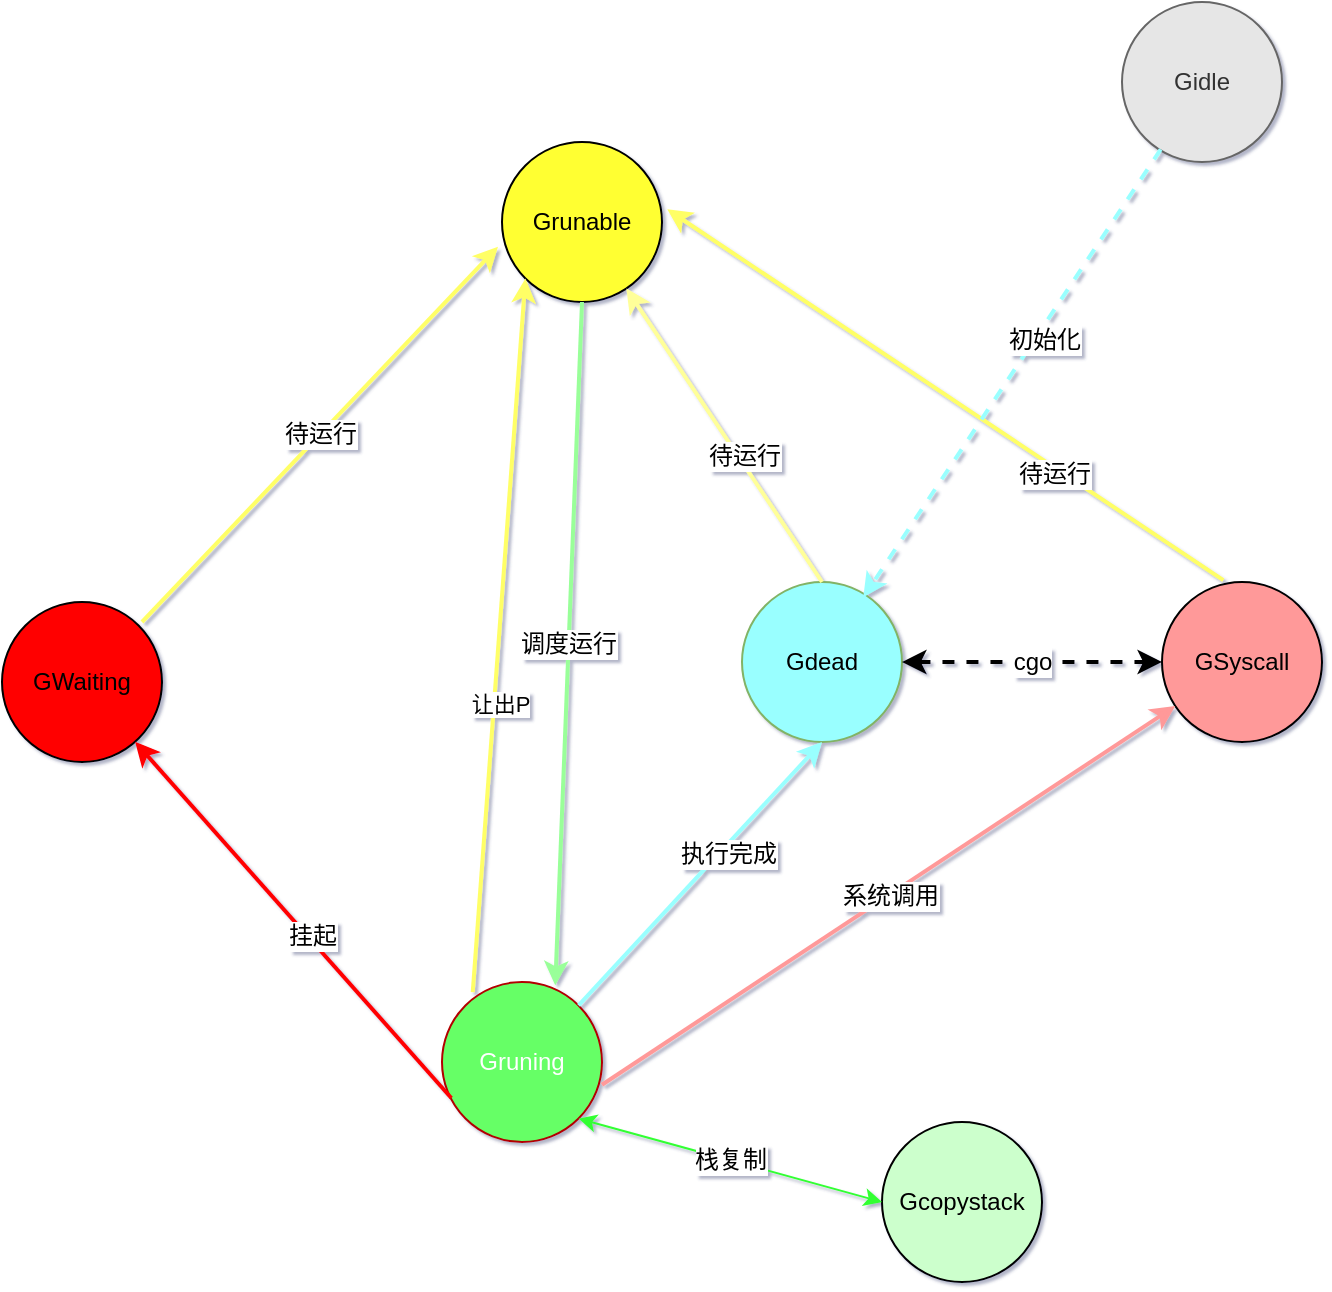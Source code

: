 <mxfile version="13.0.3" type="device" pages="3"><diagram id="1-qBCUY_ezAh83dVWKXJ" name="G状态流转"><mxGraphModel dx="1022" dy="1663" grid="1" gridSize="10" guides="1" tooltips="1" connect="1" arrows="1" fold="1" page="1" pageScale="1" pageWidth="827" pageHeight="1169" background="none" math="0" shadow="1"><root><mxCell id="0"/><mxCell id="1" parent="0"/><mxCell id="p8SKXgijg392FyBHJRhH-1" value="Gidle" style="ellipse;whiteSpace=wrap;html=1;aspect=fixed;fillColor=#E6E6E6;strokeColor=#666666;fontColor=#333333;fontSize=12;" parent="1" vertex="1"><mxGeometry x="660" y="-180" width="80" height="80" as="geometry"/></mxCell><mxCell id="p8SKXgijg392FyBHJRhH-2" value="Gdead" style="ellipse;whiteSpace=wrap;html=1;aspect=fixed;fillColor=#99FFFF;strokeColor=#82b366;fontSize=12;" parent="1" vertex="1"><mxGeometry x="470" y="110" width="80" height="80" as="geometry"/></mxCell><mxCell id="p8SKXgijg392FyBHJRhH-3" value="Grunable" style="ellipse;whiteSpace=wrap;html=1;aspect=fixed;fillColor=#FFFF33;fontSize=12;" parent="1" vertex="1"><mxGeometry x="350" y="-110" width="80" height="80" as="geometry"/></mxCell><mxCell id="p8SKXgijg392FyBHJRhH-4" value="Gruning" style="ellipse;whiteSpace=wrap;html=1;aspect=fixed;fillColor=#66FF66;strokeColor=#B20000;fontColor=#ffffff;fontSize=12;" parent="1" vertex="1"><mxGeometry x="320" y="310" width="80" height="80" as="geometry"/></mxCell><mxCell id="p8SKXgijg392FyBHJRhH-5" value="GSyscall" style="ellipse;whiteSpace=wrap;html=1;aspect=fixed;fillColor=#FF9999;fontSize=12;" parent="1" vertex="1"><mxGeometry x="680" y="110" width="80" height="80" as="geometry"/></mxCell><mxCell id="p8SKXgijg392FyBHJRhH-6" value="GWaiting" style="ellipse;whiteSpace=wrap;html=1;aspect=fixed;fillColor=#FF0000;fontSize=12;" parent="1" vertex="1"><mxGeometry x="100" y="120" width="80" height="80" as="geometry"/></mxCell><mxCell id="p8SKXgijg392FyBHJRhH-7" value="Gcopystack" style="ellipse;whiteSpace=wrap;html=1;aspect=fixed;fillColor=#CCFFCC;fontSize=12;" parent="1" vertex="1"><mxGeometry x="540" y="380" width="80" height="80" as="geometry"/></mxCell><mxCell id="p8SKXgijg392FyBHJRhH-9" value="挂起" style="endArrow=classic;html=1;exitX=0.058;exitY=0.725;exitDx=0;exitDy=0;exitPerimeter=0;strokeColor=#FF0000;strokeWidth=2;jumpSize=11;fontSize=12;" parent="1" source="p8SKXgijg392FyBHJRhH-4" target="p8SKXgijg392FyBHJRhH-6" edge="1"><mxGeometry x="-0.104" y="-2" width="50" height="50" relative="1" as="geometry"><mxPoint x="360" y="290" as="sourcePoint"/><mxPoint x="330" y="240" as="targetPoint"/><mxPoint as="offset"/></mxGeometry></mxCell><mxCell id="p8SKXgijg392FyBHJRhH-15" value="系统调用" style="endArrow=classic;html=1;exitX=1;exitY=0.642;exitDx=0;exitDy=0;exitPerimeter=0;strokeWidth=2;strokeColor=#FF9999;fontSize=12;" parent="1" source="p8SKXgijg392FyBHJRhH-4" target="p8SKXgijg392FyBHJRhH-5" edge="1"><mxGeometry width="50" height="50" relative="1" as="geometry"><mxPoint x="460" y="290" as="sourcePoint"/><mxPoint x="510" y="240" as="targetPoint"/></mxGeometry></mxCell><mxCell id="p8SKXgijg392FyBHJRhH-18" value="栈复制" style="endArrow=classic;startArrow=classic;html=1;entryX=0;entryY=0.5;entryDx=0;entryDy=0;exitX=1;exitY=1;exitDx=0;exitDy=0;strokeColor=#33FF33;fontSize=12;" parent="1" source="p8SKXgijg392FyBHJRhH-4" target="p8SKXgijg392FyBHJRhH-7" edge="1"><mxGeometry width="50" height="50" relative="1" as="geometry"><mxPoint x="370" y="280" as="sourcePoint"/><mxPoint x="420" y="230" as="targetPoint"/></mxGeometry></mxCell><mxCell id="p8SKXgijg392FyBHJRhH-25" value="待运行" style="endArrow=classic;html=1;strokeColor=#FFFF66;strokeWidth=2;fontSize=12;entryX=-0.025;entryY=0.654;entryDx=0;entryDy=0;entryPerimeter=0;" parent="1" target="p8SKXgijg392FyBHJRhH-3" edge="1"><mxGeometry width="50" height="50" relative="1" as="geometry"><mxPoint x="170" y="130" as="sourcePoint"/><mxPoint x="220" y="80" as="targetPoint"/></mxGeometry></mxCell><mxCell id="p8SKXgijg392FyBHJRhH-26" value="" style="endArrow=classic;html=1;strokeColor=#FFFF66;strokeWidth=2;fontSize=12;entryX=1.033;entryY=0.421;entryDx=0;entryDy=0;entryPerimeter=0;exitX=0.383;exitY=-0.012;exitDx=0;exitDy=0;exitPerimeter=0;" parent="1" source="p8SKXgijg392FyBHJRhH-5" target="p8SKXgijg392FyBHJRhH-3" edge="1"><mxGeometry width="50" height="50" relative="1" as="geometry"><mxPoint x="490" y="70" as="sourcePoint"/><mxPoint x="540" y="20" as="targetPoint"/></mxGeometry></mxCell><mxCell id="p8SKXgijg392FyBHJRhH-39" value="待运行" style="edgeLabel;html=1;align=center;verticalAlign=middle;resizable=0;points=[];fontSize=12;" parent="p8SKXgijg392FyBHJRhH-26" vertex="1" connectable="0"><mxGeometry x="-0.401" y="3" relative="1" as="geometry"><mxPoint as="offset"/></mxGeometry></mxCell><mxCell id="p8SKXgijg392FyBHJRhH-27" value="" style="endArrow=classic;html=1;strokeColor=#99FFFF;strokeWidth=2;fontSize=12;entryX=0.5;entryY=1;entryDx=0;entryDy=0;exitX=1;exitY=0;exitDx=0;exitDy=0;" parent="1" source="p8SKXgijg392FyBHJRhH-4" target="p8SKXgijg392FyBHJRhH-2" edge="1"><mxGeometry width="50" height="50" relative="1" as="geometry"><mxPoint x="420" y="300" as="sourcePoint"/><mxPoint x="470" y="250" as="targetPoint"/></mxGeometry></mxCell><mxCell id="p8SKXgijg392FyBHJRhH-37" value="执行完成" style="edgeLabel;html=1;align=center;verticalAlign=middle;resizable=0;points=[];fontSize=12;" parent="p8SKXgijg392FyBHJRhH-27" vertex="1" connectable="0"><mxGeometry x="0.184" y="-3" relative="1" as="geometry"><mxPoint as="offset"/></mxGeometry></mxCell><mxCell id="p8SKXgijg392FyBHJRhH-28" value="" style="endArrow=classic;html=1;strokeColor=#FFFF99;strokeWidth=2;fontSize=12;exitX=0.5;exitY=0;exitDx=0;exitDy=0;" parent="1" source="p8SKXgijg392FyBHJRhH-2" target="p8SKXgijg392FyBHJRhH-3" edge="1"><mxGeometry width="50" height="50" relative="1" as="geometry"><mxPoint x="370" y="180" as="sourcePoint"/><mxPoint x="420" y="130" as="targetPoint"/></mxGeometry></mxCell><mxCell id="p8SKXgijg392FyBHJRhH-36" value="待运行" style="edgeLabel;html=1;align=center;verticalAlign=middle;resizable=0;points=[];fontSize=12;" parent="p8SKXgijg392FyBHJRhH-28" vertex="1" connectable="0"><mxGeometry x="-0.153" y="-2" relative="1" as="geometry"><mxPoint as="offset"/></mxGeometry></mxCell><mxCell id="p8SKXgijg392FyBHJRhH-29" value="调度运行" style="endArrow=classic;html=1;strokeColor=#99FF99;strokeWidth=2;fontSize=12;exitX=0.5;exitY=1;exitDx=0;exitDy=0;entryX=0.708;entryY=0.021;entryDx=0;entryDy=0;entryPerimeter=0;" parent="1" source="p8SKXgijg392FyBHJRhH-3" target="p8SKXgijg392FyBHJRhH-4" edge="1"><mxGeometry width="50" height="50" relative="1" as="geometry"><mxPoint x="370" y="180" as="sourcePoint"/><mxPoint x="420" y="130" as="targetPoint"/></mxGeometry></mxCell><mxCell id="p8SKXgijg392FyBHJRhH-31" value="cgo" style="endArrow=classic;startArrow=classic;html=1;strokeColor=#000000;strokeWidth=2;fontSize=12;exitX=1;exitY=0.5;exitDx=0;exitDy=0;entryX=0;entryY=0.5;entryDx=0;entryDy=0;dashed=1;" parent="1" source="p8SKXgijg392FyBHJRhH-2" target="p8SKXgijg392FyBHJRhH-5" edge="1"><mxGeometry width="50" height="50" relative="1" as="geometry"><mxPoint x="560" y="200" as="sourcePoint"/><mxPoint x="610" y="150" as="targetPoint"/></mxGeometry></mxCell><mxCell id="p8SKXgijg392FyBHJRhH-32" value="" style="endArrow=classic;html=1;dashed=1;strokeColor=#99FFFF;strokeWidth=2;fontSize=12;entryX=0.758;entryY=0.096;entryDx=0;entryDy=0;entryPerimeter=0;exitX=0.242;exitY=0.921;exitDx=0;exitDy=0;exitPerimeter=0;" parent="1" source="p8SKXgijg392FyBHJRhH-1" target="p8SKXgijg392FyBHJRhH-2" edge="1"><mxGeometry width="50" height="50" relative="1" as="geometry"><mxPoint x="685" y="-110" as="sourcePoint"/><mxPoint x="470" y="-10" as="targetPoint"/></mxGeometry></mxCell><mxCell id="p8SKXgijg392FyBHJRhH-35" value="初始化" style="edgeLabel;html=1;align=center;verticalAlign=middle;resizable=0;points=[];fontSize=12;" parent="p8SKXgijg392FyBHJRhH-32" vertex="1" connectable="0"><mxGeometry x="-0.163" y="3" relative="1" as="geometry"><mxPoint x="1" as="offset"/></mxGeometry></mxCell><mxCell id="dpb0F4aOlrGfbwt8IXAK-3" value="" style="endArrow=classic;html=1;entryX=0;entryY=1;entryDx=0;entryDy=0;exitX=0.192;exitY=0.063;exitDx=0;exitDy=0;exitPerimeter=0;strokeWidth=2;strokeColor=#FFFF66;" edge="1" parent="1" source="p8SKXgijg392FyBHJRhH-4" target="p8SKXgijg392FyBHJRhH-3"><mxGeometry width="50" height="50" relative="1" as="geometry"><mxPoint x="290" y="200" as="sourcePoint"/><mxPoint x="340" y="150" as="targetPoint"/></mxGeometry></mxCell><mxCell id="dpb0F4aOlrGfbwt8IXAK-4" value="让出P" style="edgeLabel;html=1;align=center;verticalAlign=middle;resizable=0;points=[];" vertex="1" connectable="0" parent="dpb0F4aOlrGfbwt8IXAK-3"><mxGeometry x="-0.191" y="-3" relative="1" as="geometry"><mxPoint as="offset"/></mxGeometry></mxCell></root></mxGraphModel></diagram><diagram id="ruDWOkNIuNECKBRXCk7A" name="P状态流转"><mxGraphModel dx="782" dy="494" grid="1" gridSize="10" guides="1" tooltips="1" connect="1" arrows="1" fold="1" page="1" pageScale="1" pageWidth="827" pageHeight="1169" math="0" shadow="0"><root><mxCell id="DNPvB-IfTT_ZSFzSXYzs-0"/><mxCell id="DNPvB-IfTT_ZSFzSXYzs-1" parent="DNPvB-IfTT_ZSFzSXYzs-0"/><mxCell id="BSdwwLch32kQcu41piK5-0" value="Pidle" style="ellipse;whiteSpace=wrap;html=1;aspect=fixed;strokeWidth=2;fillColor=#f9f7ed;strokeColor=#36393d;" vertex="1" parent="DNPvB-IfTT_ZSFzSXYzs-1"><mxGeometry x="190" y="100" width="80" height="80" as="geometry"/></mxCell><mxCell id="BSdwwLch32kQcu41piK5-1" value="Pruning" style="ellipse;whiteSpace=wrap;html=1;aspect=fixed;strokeWidth=2;gradientColor=#97d077;fillColor=#d5e8d4;strokeColor=#82b366;" vertex="1" parent="DNPvB-IfTT_ZSFzSXYzs-1"><mxGeometry x="370" y="410" width="80" height="80" as="geometry"/></mxCell><mxCell id="BSdwwLch32kQcu41piK5-2" value="Psyscall" style="ellipse;whiteSpace=wrap;html=1;aspect=fixed;strokeWidth=2;gradientColor=#ffd966;fillColor=#fff2cc;strokeColor=#d6b656;" vertex="1" parent="DNPvB-IfTT_ZSFzSXYzs-1"><mxGeometry x="590" y="130" width="80" height="80" as="geometry"/></mxCell><mxCell id="BSdwwLch32kQcu41piK5-3" value="Pgcstop" style="ellipse;whiteSpace=wrap;html=1;aspect=fixed;strokeWidth=2;gradientColor=#b3b3b3;fillColor=#f5f5f5;strokeColor=#666666;" vertex="1" parent="DNPvB-IfTT_ZSFzSXYzs-1"><mxGeometry x="380" y="210" width="80" height="80" as="geometry"/></mxCell><mxCell id="BSdwwLch32kQcu41piK5-4" value="Pdead" style="ellipse;whiteSpace=wrap;html=1;aspect=fixed;strokeWidth=2;fillColor=#999999;" vertex="1" parent="DNPvB-IfTT_ZSFzSXYzs-1"><mxGeometry x="90" y="340" width="80" height="80" as="geometry"/></mxCell><mxCell id="RU0xn7mGcwGluMi044_I-1" value="" style="endArrow=classic;html=1;strokeColor=#4D4D4D;strokeWidth=2;entryX=0.283;entryY=0.058;entryDx=0;entryDy=0;entryPerimeter=0;exitX=0.808;exitY=0.958;exitDx=0;exitDy=0;exitPerimeter=0;" edge="1" parent="DNPvB-IfTT_ZSFzSXYzs-1" source="BSdwwLch32kQcu41piK5-0" target="BSdwwLch32kQcu41piK5-1"><mxGeometry width="50" height="50" relative="1" as="geometry"><mxPoint x="247" y="170" as="sourcePoint"/><mxPoint x="270" y="270" as="targetPoint"/></mxGeometry></mxCell><mxCell id="RU0xn7mGcwGluMi044_I-2" value="绑定P和M" style="edgeLabel;html=1;align=center;verticalAlign=middle;resizable=0;points=[];" vertex="1" connectable="0" parent="RU0xn7mGcwGluMi044_I-1"><mxGeometry x="-0.122" y="1" relative="1" as="geometry"><mxPoint as="offset"/></mxGeometry></mxCell><mxCell id="RU0xn7mGcwGluMi044_I-3" value="" style="endArrow=classic;html=1;strokeColor=#4D4D4D;strokeWidth=2;entryX=0;entryY=1;entryDx=0;entryDy=0;exitX=0;exitY=0.625;exitDx=0;exitDy=0;exitPerimeter=0;" edge="1" parent="DNPvB-IfTT_ZSFzSXYzs-1" source="BSdwwLch32kQcu41piK5-1" target="BSdwwLch32kQcu41piK5-0"><mxGeometry width="50" height="50" relative="1" as="geometry"><mxPoint x="170" y="400" as="sourcePoint"/><mxPoint x="220" y="350" as="targetPoint"/></mxGeometry></mxCell><mxCell id="RU0xn7mGcwGluMi044_I-4" value="解除绑定/抢占" style="edgeLabel;html=1;align=center;verticalAlign=middle;resizable=0;points=[];" vertex="1" connectable="0" parent="RU0xn7mGcwGluMi044_I-3"><mxGeometry x="-0.188" y="-2" relative="1" as="geometry"><mxPoint as="offset"/></mxGeometry></mxCell><mxCell id="RU0xn7mGcwGluMi044_I-5" value="系统调用" style="endArrow=classic;html=1;strokeColor=#4D4D4D;strokeWidth=2;entryX=0;entryY=1;entryDx=0;entryDy=0;exitX=0.733;exitY=0.075;exitDx=0;exitDy=0;exitPerimeter=0;" edge="1" parent="DNPvB-IfTT_ZSFzSXYzs-1" source="BSdwwLch32kQcu41piK5-1" target="BSdwwLch32kQcu41piK5-2"><mxGeometry width="50" height="50" relative="1" as="geometry"><mxPoint x="440" y="430" as="sourcePoint"/><mxPoint x="490" y="380" as="targetPoint"/></mxGeometry></mxCell><mxCell id="RU0xn7mGcwGluMi044_I-6" value="" style="endArrow=classic;html=1;strokeColor=#4D4D4D;strokeWidth=2;entryX=1.033;entryY=0.392;entryDx=0;entryDy=0;entryPerimeter=0;exitX=1;exitY=1;exitDx=0;exitDy=0;" edge="1" parent="DNPvB-IfTT_ZSFzSXYzs-1" source="BSdwwLch32kQcu41piK5-2" target="BSdwwLch32kQcu41piK5-1"><mxGeometry width="50" height="50" relative="1" as="geometry"><mxPoint x="653" y="200" as="sourcePoint"/><mxPoint x="460" y="460" as="targetPoint"/></mxGeometry></mxCell><mxCell id="RU0xn7mGcwGluMi044_I-7" value="退出系统调用" style="edgeLabel;html=1;align=center;verticalAlign=middle;resizable=0;points=[];" vertex="1" connectable="0" parent="RU0xn7mGcwGluMi044_I-6"><mxGeometry x="-0.443" y="-1" relative="1" as="geometry"><mxPoint as="offset"/></mxGeometry></mxCell><mxCell id="RU0xn7mGcwGluMi044_I-8" value="" style="endArrow=classic;html=1;strokeColor=#4D4D4D;strokeWidth=2;entryX=1;entryY=0;entryDx=0;entryDy=0;exitX=0.375;exitY=0;exitDx=0;exitDy=0;exitPerimeter=0;" edge="1" parent="DNPvB-IfTT_ZSFzSXYzs-1" source="BSdwwLch32kQcu41piK5-2" target="BSdwwLch32kQcu41piK5-0"><mxGeometry width="50" height="50" relative="1" as="geometry"><mxPoint x="420" y="130" as="sourcePoint"/><mxPoint x="470" y="80" as="targetPoint"/></mxGeometry></mxCell><mxCell id="RU0xn7mGcwGluMi044_I-9" value="抢占" style="edgeLabel;html=1;align=center;verticalAlign=middle;resizable=0;points=[];" vertex="1" connectable="0" parent="RU0xn7mGcwGluMi044_I-8"><mxGeometry x="0.058" y="-2" relative="1" as="geometry"><mxPoint as="offset"/></mxGeometry></mxCell><mxCell id="RU0xn7mGcwGluMi044_I-12" value="GC" style="endArrow=classic;html=1;strokeColor=#4D4D4D;strokeWidth=2;entryX=1;entryY=0;entryDx=0;entryDy=0;exitX=0;exitY=0.5;exitDx=0;exitDy=0;" edge="1" parent="DNPvB-IfTT_ZSFzSXYzs-1" source="BSdwwLch32kQcu41piK5-2" target="BSdwwLch32kQcu41piK5-3"><mxGeometry width="50" height="50" relative="1" as="geometry"><mxPoint x="480" y="220" as="sourcePoint"/><mxPoint x="530" y="170" as="targetPoint"/></mxGeometry></mxCell><mxCell id="RU0xn7mGcwGluMi044_I-13" value="" style="endArrow=classic;html=1;strokeColor=#4D4D4D;strokeWidth=2;exitX=0.975;exitY=0.342;exitDx=0;exitDy=0;entryX=0.5;entryY=0;entryDx=0;entryDy=0;exitPerimeter=0;" edge="1" parent="DNPvB-IfTT_ZSFzSXYzs-1" source="BSdwwLch32kQcu41piK5-0" target="BSdwwLch32kQcu41piK5-3"><mxGeometry width="50" height="50" relative="1" as="geometry"><mxPoint x="340" y="190" as="sourcePoint"/><mxPoint x="390" y="140" as="targetPoint"/></mxGeometry></mxCell><mxCell id="RU0xn7mGcwGluMi044_I-15" value="GC" style="edgeLabel;html=1;align=center;verticalAlign=middle;resizable=0;points=[];" vertex="1" connectable="0" parent="RU0xn7mGcwGluMi044_I-13"><mxGeometry x="-0.388" y="5" relative="1" as="geometry"><mxPoint as="offset"/></mxGeometry></mxCell><mxCell id="RU0xn7mGcwGluMi044_I-16" value="" style="endArrow=classic;html=1;strokeColor=#4D4D4D;strokeWidth=2;entryX=0;entryY=1;entryDx=0;entryDy=0;exitX=0.392;exitY=-0.033;exitDx=0;exitDy=0;exitPerimeter=0;" edge="1" parent="DNPvB-IfTT_ZSFzSXYzs-1" source="BSdwwLch32kQcu41piK5-1" target="BSdwwLch32kQcu41piK5-3"><mxGeometry width="50" height="50" relative="1" as="geometry"><mxPoint x="410" y="400" as="sourcePoint"/><mxPoint x="450" y="330" as="targetPoint"/></mxGeometry></mxCell><mxCell id="RU0xn7mGcwGluMi044_I-17" value="GC" style="edgeLabel;html=1;align=center;verticalAlign=middle;resizable=0;points=[];" vertex="1" connectable="0" parent="RU0xn7mGcwGluMi044_I-16"><mxGeometry x="0.235" y="3" relative="1" as="geometry"><mxPoint x="1" as="offset"/></mxGeometry></mxCell><mxCell id="RU0xn7mGcwGluMi044_I-18" value="" style="endArrow=classic;html=1;strokeColor=#4D4D4D;strokeWidth=2;exitX=1.008;exitY=0.7;exitDx=0;exitDy=0;exitPerimeter=0;" edge="1" parent="DNPvB-IfTT_ZSFzSXYzs-1" source="BSdwwLch32kQcu41piK5-3"><mxGeometry width="50" height="50" relative="1" as="geometry"><mxPoint x="430" y="370" as="sourcePoint"/><mxPoint x="419" y="409" as="targetPoint"/></mxGeometry></mxCell><mxCell id="RU0xn7mGcwGluMi044_I-19" value="GC结束" style="edgeLabel;html=1;align=center;verticalAlign=middle;resizable=0;points=[];" vertex="1" connectable="0" parent="RU0xn7mGcwGluMi044_I-18"><mxGeometry x="-0.157" y="-3" relative="1" as="geometry"><mxPoint as="offset"/></mxGeometry></mxCell><mxCell id="RU0xn7mGcwGluMi044_I-20" value="收缩P的数量" style="endArrow=classic;html=1;strokeColor=#4D4D4D;strokeWidth=2;entryX=0.275;entryY=0.025;entryDx=0;entryDy=0;entryPerimeter=0;" edge="1" parent="DNPvB-IfTT_ZSFzSXYzs-1" target="BSdwwLch32kQcu41piK5-4"><mxGeometry width="50" height="50" relative="1" as="geometry"><mxPoint x="80" y="250" as="sourcePoint"/><mxPoint x="130" y="220" as="targetPoint"/></mxGeometry></mxCell><mxCell id="4DxGJYeEF2AgyVe65qwm-1" value="" style="endArrow=classic;html=1;strokeColor=#4D4D4D;strokeWidth=2;exitX=0;exitY=0.408;exitDx=0;exitDy=0;exitPerimeter=0;" edge="1" parent="DNPvB-IfTT_ZSFzSXYzs-1" source="BSdwwLch32kQcu41piK5-3"><mxGeometry width="50" height="50" relative="1" as="geometry"><mxPoint x="310" y="240" as="sourcePoint"/><mxPoint x="260" y="155" as="targetPoint"/></mxGeometry></mxCell><mxCell id="4DxGJYeEF2AgyVe65qwm-2" value="调整P" style="edgeLabel;html=1;align=center;verticalAlign=middle;resizable=0;points=[];" vertex="1" connectable="0" parent="4DxGJYeEF2AgyVe65qwm-1"><mxGeometry x="-0.372" y="-1" relative="1" as="geometry"><mxPoint y="1" as="offset"/></mxGeometry></mxCell></root></mxGraphModel></diagram><diagram id="jEuu_RER3DTwzZg7TMZB" name="M状态流转"><mxGraphModel dx="782" dy="494" grid="1" gridSize="10" guides="1" tooltips="1" connect="1" arrows="1" fold="1" page="1" pageScale="1" pageWidth="827" pageHeight="1169" math="0" shadow="0"><root><mxCell id="dSLOshmMkmuLHXceI_AU-0"/><mxCell id="dSLOshmMkmuLHXceI_AU-1" parent="dSLOshmMkmuLHXceI_AU-0"/><mxCell id="8WslB8mK5hFZxuFxonwn-0" value="挂起" style="ellipse;whiteSpace=wrap;html=1;aspect=fixed;strokeWidth=2;fillColor=#f5f5f5;fontSize=13;gradientColor=#b3b3b3;strokeColor=#666666;" vertex="1" parent="dSLOshmMkmuLHXceI_AU-1"><mxGeometry x="500" y="200" width="80" height="80" as="geometry"/></mxCell><mxCell id="8WslB8mK5hFZxuFxonwn-1" value="运行" style="ellipse;whiteSpace=wrap;html=1;aspect=fixed;strokeWidth=2;fillColor=#d5e8d4;fontSize=13;strokeColor=#82b366;" vertex="1" parent="dSLOshmMkmuLHXceI_AU-1"><mxGeometry x="140" y="200" width="80" height="80" as="geometry"/></mxCell><mxCell id="8WslB8mK5hFZxuFxonwn-2" value="" style="endArrow=classic;html=1;strokeColor=#4D4D4D;strokeWidth=2;exitX=1;exitY=0;exitDx=0;exitDy=0;entryX=0;entryY=0;entryDx=0;entryDy=0;fontSize=13;" edge="1" parent="dSLOshmMkmuLHXceI_AU-1" source="8WslB8mK5hFZxuFxonwn-1" target="8WslB8mK5hFZxuFxonwn-0"><mxGeometry width="50" height="50" relative="1" as="geometry"><mxPoint x="370" y="280" as="sourcePoint"/><mxPoint x="420" y="230" as="targetPoint"/></mxGeometry></mxCell><mxCell id="8WslB8mK5hFZxuFxonwn-4" value="获取不到可运行的G/GC" style="edgeLabel;html=1;align=center;verticalAlign=middle;resizable=0;points=[];fontSize=13;" vertex="1" connectable="0" parent="8WslB8mK5hFZxuFxonwn-2"><mxGeometry x="-0.159" y="2" relative="1" as="geometry"><mxPoint as="offset"/></mxGeometry></mxCell><mxCell id="8WslB8mK5hFZxuFxonwn-3" value="" style="endArrow=classic;html=1;strokeColor=#4D4D4D;strokeWidth=2;entryX=1;entryY=1;entryDx=0;entryDy=0;exitX=0;exitY=1;exitDx=0;exitDy=0;fontSize=13;" edge="1" parent="dSLOshmMkmuLHXceI_AU-1" source="8WslB8mK5hFZxuFxonwn-0" target="8WslB8mK5hFZxuFxonwn-1"><mxGeometry width="50" height="50" relative="1" as="geometry"><mxPoint x="270" y="390" as="sourcePoint"/><mxPoint x="320" y="340" as="targetPoint"/></mxGeometry></mxCell><mxCell id="8WslB8mK5hFZxuFxonwn-12" value="唤醒" style="edgeLabel;html=1;align=center;verticalAlign=middle;resizable=0;points=[];fontSize=13;" vertex="1" connectable="0" parent="8WslB8mK5hFZxuFxonwn-3"><mxGeometry x="0.125" y="2" relative="1" as="geometry"><mxPoint as="offset"/></mxGeometry></mxCell></root></mxGraphModel></diagram></mxfile>